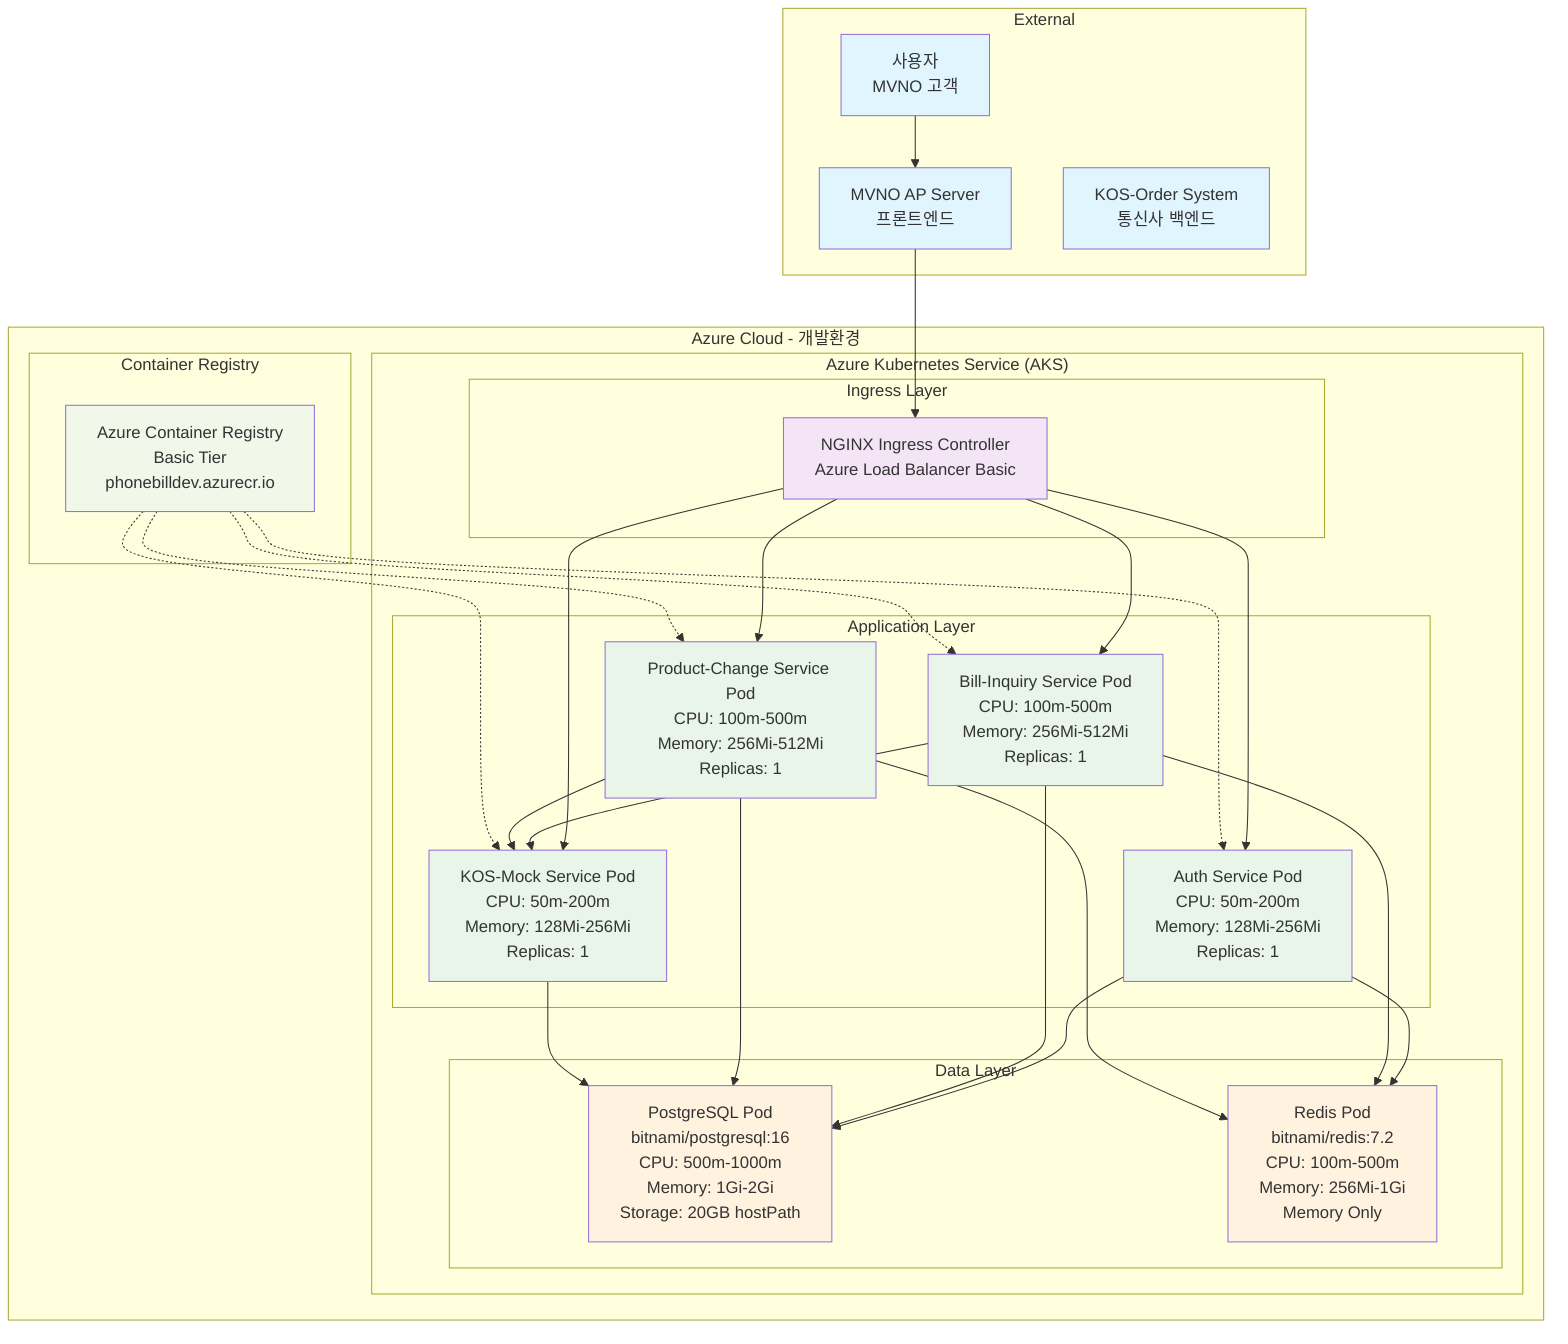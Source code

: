 graph TB
    %% 사용자 및 외부 시스템
    subgraph "External"
        User[사용자<br/>MVNO 고객]
        MVNO[MVNO AP Server<br/>프론트엔드]
        KOS[KOS-Order System<br/>통신사 백엔드]
    end

    %% Azure 클라우드 환경
    subgraph "Azure Cloud - 개발환경"
        subgraph "Azure Kubernetes Service (AKS)"
            subgraph "Ingress Layer"
                Ingress[NGINX Ingress Controller<br/>Azure Load Balancer Basic]
            end
            
            subgraph "Application Layer"
                Auth[Auth Service Pod<br/>CPU: 50m-200m<br/>Memory: 128Mi-256Mi<br/>Replicas: 1]
                Bill[Bill-Inquiry Service Pod<br/>CPU: 100m-500m<br/>Memory: 256Mi-512Mi<br/>Replicas: 1]
                Product[Product-Change Service Pod<br/>CPU: 100m-500m<br/>Memory: 256Mi-512Mi<br/>Replicas: 1]
                KOSMock[KOS-Mock Service Pod<br/>CPU: 50m-200m<br/>Memory: 128Mi-256Mi<br/>Replicas: 1]
            end
            
            subgraph "Data Layer"
                PostgreSQL[PostgreSQL Pod<br/>bitnami/postgresql:16<br/>CPU: 500m-1000m<br/>Memory: 1Gi-2Gi<br/>Storage: 20GB hostPath]
                Redis[Redis Pod<br/>bitnami/redis:7.2<br/>CPU: 100m-500m<br/>Memory: 256Mi-1Gi<br/>Memory Only]
            end
        end
        
        
        subgraph "Container Registry"
            ACR[Azure Container Registry<br/>Basic Tier<br/>phonebilldev.azurecr.io]
        end
    end

    %% 연결 관계
    User --> MVNO
    MVNO --> Ingress
    Ingress --> Auth
    Ingress --> Bill
    Ingress --> Product
    Ingress --> KOSMock
    
    Auth --> PostgreSQL
    Bill --> PostgreSQL
    Product --> PostgreSQL
    KOSMock --> PostgreSQL
    
    Auth --> Redis
    Bill --> Redis
    Product --> Redis
    
    Bill --> KOSMock
    Product --> KOSMock
    
    ACR -.-> Auth
    ACR -.-> Bill
    ACR -.-> Product
    ACR -.-> KOSMock

    %% 스타일링
    classDef external fill:#e1f5fe
    classDef ingress fill:#f3e5f5
    classDef application fill:#e8f5e8
    classDef data fill:#fff3e0
    classDef managed fill:#fce4ec
    classDef registry fill:#f1f8e9

    class User,MVNO,KOS external
    class Ingress ingress
    class Auth,Bill,Product,KOSMock application
    class PostgreSQL,Redis data
    class ACR registry